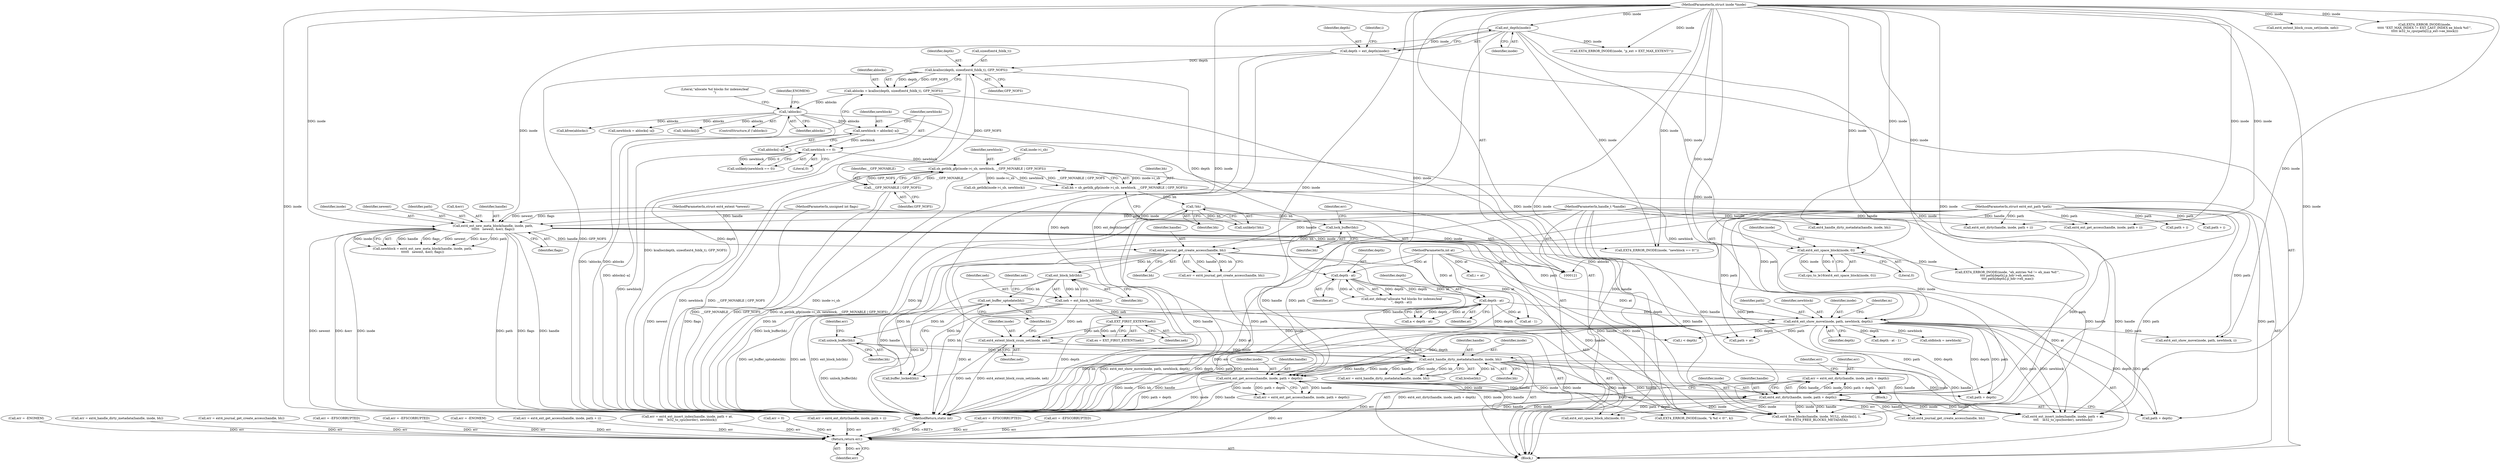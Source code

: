 digraph "0_linux_592acbf16821288ecdc4192c47e3774a4c48bb64_0@integer" {
"1000507" [label="(Call,err = ext4_ext_dirty(handle, inode, path + depth))"];
"1000509" [label="(Call,ext4_ext_dirty(handle, inode, path + depth))"];
"1000487" [label="(Call,ext4_ext_get_access(handle, inode, path + depth))"];
"1000470" [label="(Call,ext4_handle_dirty_metadata(handle, inode, bh))"];
"1000317" [label="(Call,ext4_journal_get_create_access(handle, bh))"];
"1000255" [label="(Call,ext4_ext_new_meta_block(handle, inode, path,\n\t\t\t\t\t\t   newext, &err, flags))"];
"1000122" [label="(MethodParameterIn,handle_t *handle)"];
"1000136" [label="(Call,ext_depth(inode))"];
"1000123" [label="(MethodParameterIn,struct inode *inode)"];
"1000125" [label="(MethodParameterIn,struct ext4_ext_path *path)"];
"1000126" [label="(MethodParameterIn,struct ext4_extent *newext)"];
"1000124" [label="(MethodParameterIn,unsigned int flags)"];
"1000313" [label="(Call,lock_buffer(bh))"];
"1000305" [label="(Call,!bh)"];
"1000293" [label="(Call,bh = sb_getblk_gfp(inode->i_sb, newblock, __GFP_MOVABLE | GFP_NOFS))"];
"1000295" [label="(Call,sb_getblk_gfp(inode->i_sb, newblock, __GFP_MOVABLE | GFP_NOFS))"];
"1000281" [label="(Call,newblock == 0)"];
"1000273" [label="(Call,newblock = ablocks[--a])"];
"1000231" [label="(Call,!ablocks)"];
"1000223" [label="(Call,ablocks = kcalloc(depth, sizeof(ext4_fsblk_t), GFP_NOFS))"];
"1000225" [label="(Call,kcalloc(depth, sizeof(ext4_fsblk_t), GFP_NOFS))"];
"1000134" [label="(Call,depth = ext_depth(inode))"];
"1000300" [label="(Call,__GFP_MOVABLE | GFP_NOFS)"];
"1000461" [label="(Call,ext4_extent_block_csum_set(inode, neh))"];
"1000405" [label="(Call,ext4_ext_show_move(inode, path, newblock, depth))"];
"1000337" [label="(Call,ext4_ext_space_block(inode, 0))"];
"1000247" [label="(Call,depth - at)"];
"1000238" [label="(Call,depth - at)"];
"1000127" [label="(MethodParameterIn,int at)"];
"1000323" [label="(Call,neh = ext_block_hdr(bh))"];
"1000325" [label="(Call,ext_block_hdr(bh))"];
"1000416" [label="(Call,EXT_FIRST_EXTENT(neh))"];
"1000466" [label="(Call,unlock_buffer(bh))"];
"1000464" [label="(Call,set_buffer_uptodate(bh))"];
"1000863" [label="(Return,return err;)"];
"1000258" [label="(Identifier,path)"];
"1000509" [label="(Call,ext4_ext_dirty(handle, inode, path + depth))"];
"1000759" [label="(Call,err = ext4_handle_dirty_metadata(handle, inode, bh))"];
"1000484" [label="(Block,)"];
"1000136" [label="(Call,ext_depth(inode))"];
"1000468" [label="(Call,err = ext4_handle_dirty_metadata(handle, inode, bh))"];
"1000781" [label="(Call,path + i)"];
"1000142" [label="(Identifier,i)"];
"1000408" [label="(Identifier,newblock)"];
"1000260" [label="(Call,&err)"];
"1000249" [label="(Identifier,at)"];
"1000122" [label="(MethodParameterIn,handle_t *handle)"];
"1000296" [label="(Call,inode->i_sb)"];
"1000470" [label="(Call,ext4_handle_dirty_metadata(handle, inode, bh))"];
"1000326" [label="(Identifier,bh)"];
"1000224" [label="(Identifier,ablocks)"];
"1000135" [label="(Identifier,depth)"];
"1000477" [label="(Call,brelse(bh))"];
"1000512" [label="(Call,path + depth)"];
"1000124" [label="(MethodParameterIn,unsigned int flags)"];
"1000313" [label="(Call,lock_buffer(bh))"];
"1000316" [label="(Identifier,err)"];
"1000300" [label="(Call,__GFP_MOVABLE | GFP_NOFS)"];
"1000229" [label="(Identifier,GFP_NOFS)"];
"1000319" [label="(Identifier,bh)"];
"1000226" [label="(Identifier,depth)"];
"1000295" [label="(Call,sb_getblk_gfp(inode->i_sb, newblock, __GFP_MOVABLE | GFP_NOFS))"];
"1000141" [label="(Call,i = at)"];
"1000134" [label="(Call,depth = ext_depth(inode))"];
"1000510" [label="(Identifier,handle)"];
"1000282" [label="(Identifier,newblock)"];
"1000463" [label="(Identifier,neh)"];
"1000516" [label="(Identifier,err)"];
"1000125" [label="(MethodParameterIn,struct ext4_ext_path *path)"];
"1000368" [label="(Call,EXT4_ERROR_INODE(inode, \"eh_entries %d != eh_max %d!\",\n\t\t\t\t path[depth].p_hdr->eh_entries,\n\t\t\t\t path[depth].p_hdr->eh_max))"];
"1000816" [label="(Call,path + at)"];
"1000840" [label="(Call,i < depth)"];
"1000285" [label="(Call,EXT4_ERROR_INODE(inode, \"newblock == 0!\"))"];
"1000238" [label="(Call,depth - at)"];
"1000255" [label="(Call,ext4_ext_new_meta_block(handle, inode, path,\n\t\t\t\t\t\t   newext, &err, flags))"];
"1000231" [label="(Call,!ablocks)"];
"1000472" [label="(Identifier,inode)"];
"1000223" [label="(Call,ablocks = kcalloc(depth, sizeof(ext4_fsblk_t), GFP_NOFS))"];
"1000863" [label="(Return,return err;)"];
"1000864" [label="(Identifier,err)"];
"1000507" [label="(Call,err = ext4_ext_dirty(handle, inode, path + depth))"];
"1000405" [label="(Call,ext4_ext_show_move(inode, path, newblock, depth))"];
"1000338" [label="(Identifier,inode)"];
"1000489" [label="(Identifier,inode)"];
"1000325" [label="(Call,ext_block_hdr(bh))"];
"1000323" [label="(Call,neh = ext_block_hdr(bh))"];
"1000462" [label="(Identifier,inode)"];
"1000511" [label="(Identifier,inode)"];
"1000582" [label="(Call,err = ext4_journal_get_create_access(handle, bh))"];
"1000406" [label="(Identifier,inode)"];
"1000414" [label="(Call,ex = EXT_FIRST_EXTENT(neh))"];
"1000465" [label="(Identifier,bh)"];
"1000752" [label="(Call,ext4_extent_block_csum_set(inode, neh))"];
"1000280" [label="(Call,unlikely(newblock == 0))"];
"1000245" [label="(Call,a < depth - at)"];
"1000247" [label="(Call,depth - at)"];
"1000293" [label="(Call,bh = sb_getblk_gfp(inode->i_sb, newblock, __GFP_MOVABLE | GFP_NOFS))"];
"1000253" [label="(Call,newblock = ext4_ext_new_meta_block(handle, inode, path,\n\t\t\t\t\t\t   newext, &err, flags))"];
"1000488" [label="(Identifier,handle)"];
"1000416" [label="(Call,EXT_FIRST_EXTENT(neh))"];
"1000227" [label="(Call,sizeof(ext4_fsblk_t))"];
"1000137" [label="(Identifier,inode)"];
"1000803" [label="(Call,path + i)"];
"1000531" [label="(Call,EXT4_ERROR_INODE(inode, \"k %d < 0!\", k))"];
"1000656" [label="(Call,EXT4_ERROR_INODE(inode,\n\t\t\t\t\t \"EXT_MAX_INDEX != EXT_LAST_INDEX ee_block %d!\",\n\t\t\t\t\t le32_to_cpu(path[i].p_ext->ee_block)))"];
"1000557" [label="(Call,newblock = ablocks[--a])"];
"1000847" [label="(Call,!ablocks[i])"];
"1000464" [label="(Call,set_buffer_uptodate(bh))"];
"1000469" [label="(Identifier,err)"];
"1000317" [label="(Call,ext4_journal_get_create_access(handle, bh))"];
"1000177" [label="(Call,EXT4_ERROR_INODE(inode, \"p_ext > EXT_MAX_EXTENT!\"))"];
"1000306" [label="(Identifier,bh)"];
"1000610" [label="(Call,ext4_ext_space_block_idx(inode, 0))"];
"1000236" [label="(Call,ext_debug(\"allocate %d blocks for indexes/leaf\n\", depth - at))"];
"1000466" [label="(Call,unlock_buffer(bh))"];
"1000411" [label="(Identifier,m)"];
"1000667" [label="(Call,err = -EFSCORRUPTED)"];
"1000237" [label="(Literal,\"allocate %d blocks for indexes/leaf\n\")"];
"1000473" [label="(Identifier,bh)"];
"1000700" [label="(Call,ext4_ext_show_move(inode, path, newblock, i))"];
"1000761" [label="(Call,ext4_handle_dirty_metadata(handle, inode, bh))"];
"1000565" [label="(Call,sb_getblk(inode->i_sb, newblock))"];
"1000508" [label="(Identifier,err)"];
"1000127" [label="(MethodParameterIn,int at)"];
"1000485" [label="(Call,err = ext4_ext_get_access(handle, inode, path + depth))"];
"1000800" [label="(Call,ext4_ext_dirty(handle, inode, path + i))"];
"1000283" [label="(Literal,0)"];
"1000230" [label="(ControlStructure,if (!ablocks))"];
"1000409" [label="(Identifier,depth)"];
"1000535" [label="(Call,err = -EFSCORRUPTED)"];
"1000256" [label="(Identifier,handle)"];
"1000294" [label="(Identifier,bh)"];
"1000235" [label="(Identifier,ENOMEM)"];
"1000520" [label="(Call,depth - at - 1)"];
"1000490" [label="(Call,path + depth)"];
"1000461" [label="(Call,ext4_extent_block_csum_set(inode, neh))"];
"1000407" [label="(Identifier,path)"];
"1000865" [label="(MethodReturn,static int)"];
"1000811" [label="(Call,err = ext4_ext_insert_index(handle, inode, path + at,\n\t\t\t\t    le32_to_cpu(border), newblock))"];
"1000575" [label="(Call,err = -ENOMEM)"];
"1000232" [label="(Identifier,ablocks)"];
"1000827" [label="(Call,buffer_locked(bh))"];
"1000126" [label="(MethodParameterIn,struct ext4_extent *newext)"];
"1000324" [label="(Identifier,neh)"];
"1000262" [label="(Identifier,flags)"];
"1000487" [label="(Call,ext4_ext_get_access(handle, inode, path + depth))"];
"1000339" [label="(Literal,0)"];
"1000467" [label="(Identifier,bh)"];
"1000776" [label="(Call,err = ext4_ext_get_access(handle, inode, path + i))"];
"1000155" [label="(Call,err = 0)"];
"1000128" [label="(Block,)"];
"1000273" [label="(Call,newblock = ablocks[--a])"];
"1000315" [label="(Call,err = ext4_journal_get_create_access(handle, bh))"];
"1000778" [label="(Call,ext4_ext_get_access(handle, inode, path + i))"];
"1000861" [label="(Call,kfree(ablocks))"];
"1000798" [label="(Call,err = ext4_ext_dirty(handle, inode, path + i))"];
"1000240" [label="(Identifier,at)"];
"1000302" [label="(Identifier,GFP_NOFS)"];
"1000813" [label="(Call,ext4_ext_insert_index(handle, inode, path + at,\n\t\t\t\t    le32_to_cpu(border), newblock))"];
"1000305" [label="(Call,!bh)"];
"1000318" [label="(Identifier,handle)"];
"1000288" [label="(Call,err = -EFSCORRUPTED)"];
"1000304" [label="(Call,unlikely(!bh))"];
"1000471" [label="(Identifier,handle)"];
"1000275" [label="(Call,ablocks[--a])"];
"1000852" [label="(Call,ext4_free_blocks(handle, inode, NULL, ablocks[i], 1,\n\t\t\t\t\t EXT4_FREE_BLOCKS_METADATA))"];
"1000257" [label="(Identifier,inode)"];
"1000299" [label="(Identifier,newblock)"];
"1000417" [label="(Identifier,neh)"];
"1000259" [label="(Identifier,newext)"];
"1000329" [label="(Identifier,neh)"];
"1000554" [label="(Call,oldblock = newblock)"];
"1000225" [label="(Call,kcalloc(depth, sizeof(ext4_fsblk_t), GFP_NOFS))"];
"1000336" [label="(Call,cpu_to_le16(ext4_ext_space_block(inode, 0)))"];
"1000281" [label="(Call,newblock == 0)"];
"1000301" [label="(Identifier,__GFP_MOVABLE)"];
"1000239" [label="(Identifier,depth)"];
"1000385" [label="(Call,err = -EFSCORRUPTED)"];
"1000314" [label="(Identifier,bh)"];
"1000123" [label="(MethodParameterIn,struct inode *inode)"];
"1000337" [label="(Call,ext4_ext_space_block(inode, 0))"];
"1000248" [label="(Identifier,depth)"];
"1000308" [label="(Call,err = -ENOMEM)"];
"1000522" [label="(Call,at - 1)"];
"1000584" [label="(Call,ext4_journal_get_create_access(handle, bh))"];
"1000274" [label="(Identifier,newblock)"];
"1000507" -> "1000484"  [label="AST: "];
"1000507" -> "1000509"  [label="CFG: "];
"1000508" -> "1000507"  [label="AST: "];
"1000509" -> "1000507"  [label="AST: "];
"1000516" -> "1000507"  [label="CFG: "];
"1000507" -> "1000865"  [label="DDG: ext4_ext_dirty(handle, inode, path + depth)"];
"1000507" -> "1000865"  [label="DDG: err"];
"1000509" -> "1000507"  [label="DDG: handle"];
"1000509" -> "1000507"  [label="DDG: inode"];
"1000509" -> "1000507"  [label="DDG: path + depth"];
"1000507" -> "1000863"  [label="DDG: err"];
"1000509" -> "1000512"  [label="CFG: "];
"1000510" -> "1000509"  [label="AST: "];
"1000511" -> "1000509"  [label="AST: "];
"1000512" -> "1000509"  [label="AST: "];
"1000509" -> "1000865"  [label="DDG: inode"];
"1000509" -> "1000865"  [label="DDG: path + depth"];
"1000509" -> "1000865"  [label="DDG: handle"];
"1000487" -> "1000509"  [label="DDG: handle"];
"1000487" -> "1000509"  [label="DDG: inode"];
"1000122" -> "1000509"  [label="DDG: handle"];
"1000123" -> "1000509"  [label="DDG: inode"];
"1000125" -> "1000509"  [label="DDG: path"];
"1000405" -> "1000509"  [label="DDG: path"];
"1000405" -> "1000509"  [label="DDG: depth"];
"1000509" -> "1000531"  [label="DDG: inode"];
"1000509" -> "1000584"  [label="DDG: handle"];
"1000509" -> "1000610"  [label="DDG: inode"];
"1000509" -> "1000813"  [label="DDG: handle"];
"1000509" -> "1000813"  [label="DDG: inode"];
"1000509" -> "1000852"  [label="DDG: handle"];
"1000509" -> "1000852"  [label="DDG: inode"];
"1000487" -> "1000485"  [label="AST: "];
"1000487" -> "1000490"  [label="CFG: "];
"1000488" -> "1000487"  [label="AST: "];
"1000489" -> "1000487"  [label="AST: "];
"1000490" -> "1000487"  [label="AST: "];
"1000485" -> "1000487"  [label="CFG: "];
"1000487" -> "1000865"  [label="DDG: inode"];
"1000487" -> "1000865"  [label="DDG: handle"];
"1000487" -> "1000865"  [label="DDG: path + depth"];
"1000487" -> "1000485"  [label="DDG: handle"];
"1000487" -> "1000485"  [label="DDG: inode"];
"1000487" -> "1000485"  [label="DDG: path + depth"];
"1000470" -> "1000487"  [label="DDG: handle"];
"1000470" -> "1000487"  [label="DDG: inode"];
"1000122" -> "1000487"  [label="DDG: handle"];
"1000123" -> "1000487"  [label="DDG: inode"];
"1000405" -> "1000487"  [label="DDG: path"];
"1000405" -> "1000487"  [label="DDG: depth"];
"1000125" -> "1000487"  [label="DDG: path"];
"1000487" -> "1000852"  [label="DDG: handle"];
"1000487" -> "1000852"  [label="DDG: inode"];
"1000470" -> "1000468"  [label="AST: "];
"1000470" -> "1000473"  [label="CFG: "];
"1000471" -> "1000470"  [label="AST: "];
"1000472" -> "1000470"  [label="AST: "];
"1000473" -> "1000470"  [label="AST: "];
"1000468" -> "1000470"  [label="CFG: "];
"1000470" -> "1000865"  [label="DDG: inode"];
"1000470" -> "1000865"  [label="DDG: bh"];
"1000470" -> "1000865"  [label="DDG: handle"];
"1000470" -> "1000468"  [label="DDG: handle"];
"1000470" -> "1000468"  [label="DDG: inode"];
"1000470" -> "1000468"  [label="DDG: bh"];
"1000317" -> "1000470"  [label="DDG: handle"];
"1000122" -> "1000470"  [label="DDG: handle"];
"1000461" -> "1000470"  [label="DDG: inode"];
"1000123" -> "1000470"  [label="DDG: inode"];
"1000466" -> "1000470"  [label="DDG: bh"];
"1000470" -> "1000477"  [label="DDG: bh"];
"1000470" -> "1000531"  [label="DDG: inode"];
"1000470" -> "1000584"  [label="DDG: handle"];
"1000470" -> "1000610"  [label="DDG: inode"];
"1000470" -> "1000813"  [label="DDG: handle"];
"1000470" -> "1000813"  [label="DDG: inode"];
"1000470" -> "1000827"  [label="DDG: bh"];
"1000470" -> "1000852"  [label="DDG: handle"];
"1000470" -> "1000852"  [label="DDG: inode"];
"1000317" -> "1000315"  [label="AST: "];
"1000317" -> "1000319"  [label="CFG: "];
"1000318" -> "1000317"  [label="AST: "];
"1000319" -> "1000317"  [label="AST: "];
"1000315" -> "1000317"  [label="CFG: "];
"1000317" -> "1000865"  [label="DDG: handle"];
"1000317" -> "1000865"  [label="DDG: bh"];
"1000317" -> "1000315"  [label="DDG: handle"];
"1000317" -> "1000315"  [label="DDG: bh"];
"1000255" -> "1000317"  [label="DDG: handle"];
"1000122" -> "1000317"  [label="DDG: handle"];
"1000313" -> "1000317"  [label="DDG: bh"];
"1000317" -> "1000325"  [label="DDG: bh"];
"1000317" -> "1000827"  [label="DDG: bh"];
"1000317" -> "1000852"  [label="DDG: handle"];
"1000255" -> "1000253"  [label="AST: "];
"1000255" -> "1000262"  [label="CFG: "];
"1000256" -> "1000255"  [label="AST: "];
"1000257" -> "1000255"  [label="AST: "];
"1000258" -> "1000255"  [label="AST: "];
"1000259" -> "1000255"  [label="AST: "];
"1000260" -> "1000255"  [label="AST: "];
"1000262" -> "1000255"  [label="AST: "];
"1000253" -> "1000255"  [label="CFG: "];
"1000255" -> "1000865"  [label="DDG: newext"];
"1000255" -> "1000865"  [label="DDG: &err"];
"1000255" -> "1000865"  [label="DDG: path"];
"1000255" -> "1000865"  [label="DDG: flags"];
"1000255" -> "1000865"  [label="DDG: inode"];
"1000255" -> "1000865"  [label="DDG: handle"];
"1000255" -> "1000253"  [label="DDG: handle"];
"1000255" -> "1000253"  [label="DDG: flags"];
"1000255" -> "1000253"  [label="DDG: newext"];
"1000255" -> "1000253"  [label="DDG: &err"];
"1000255" -> "1000253"  [label="DDG: path"];
"1000255" -> "1000253"  [label="DDG: inode"];
"1000122" -> "1000255"  [label="DDG: handle"];
"1000136" -> "1000255"  [label="DDG: inode"];
"1000123" -> "1000255"  [label="DDG: inode"];
"1000125" -> "1000255"  [label="DDG: path"];
"1000126" -> "1000255"  [label="DDG: newext"];
"1000124" -> "1000255"  [label="DDG: flags"];
"1000255" -> "1000285"  [label="DDG: inode"];
"1000255" -> "1000337"  [label="DDG: inode"];
"1000255" -> "1000405"  [label="DDG: path"];
"1000255" -> "1000852"  [label="DDG: handle"];
"1000255" -> "1000852"  [label="DDG: inode"];
"1000122" -> "1000121"  [label="AST: "];
"1000122" -> "1000865"  [label="DDG: handle"];
"1000122" -> "1000584"  [label="DDG: handle"];
"1000122" -> "1000761"  [label="DDG: handle"];
"1000122" -> "1000778"  [label="DDG: handle"];
"1000122" -> "1000800"  [label="DDG: handle"];
"1000122" -> "1000813"  [label="DDG: handle"];
"1000122" -> "1000852"  [label="DDG: handle"];
"1000136" -> "1000134"  [label="AST: "];
"1000136" -> "1000137"  [label="CFG: "];
"1000137" -> "1000136"  [label="AST: "];
"1000134" -> "1000136"  [label="CFG: "];
"1000136" -> "1000865"  [label="DDG: inode"];
"1000136" -> "1000134"  [label="DDG: inode"];
"1000123" -> "1000136"  [label="DDG: inode"];
"1000136" -> "1000177"  [label="DDG: inode"];
"1000136" -> "1000285"  [label="DDG: inode"];
"1000136" -> "1000337"  [label="DDG: inode"];
"1000136" -> "1000852"  [label="DDG: inode"];
"1000123" -> "1000121"  [label="AST: "];
"1000123" -> "1000865"  [label="DDG: inode"];
"1000123" -> "1000177"  [label="DDG: inode"];
"1000123" -> "1000285"  [label="DDG: inode"];
"1000123" -> "1000337"  [label="DDG: inode"];
"1000123" -> "1000368"  [label="DDG: inode"];
"1000123" -> "1000405"  [label="DDG: inode"];
"1000123" -> "1000461"  [label="DDG: inode"];
"1000123" -> "1000531"  [label="DDG: inode"];
"1000123" -> "1000610"  [label="DDG: inode"];
"1000123" -> "1000656"  [label="DDG: inode"];
"1000123" -> "1000700"  [label="DDG: inode"];
"1000123" -> "1000752"  [label="DDG: inode"];
"1000123" -> "1000761"  [label="DDG: inode"];
"1000123" -> "1000778"  [label="DDG: inode"];
"1000123" -> "1000800"  [label="DDG: inode"];
"1000123" -> "1000813"  [label="DDG: inode"];
"1000123" -> "1000852"  [label="DDG: inode"];
"1000125" -> "1000121"  [label="AST: "];
"1000125" -> "1000865"  [label="DDG: path"];
"1000125" -> "1000405"  [label="DDG: path"];
"1000125" -> "1000490"  [label="DDG: path"];
"1000125" -> "1000512"  [label="DDG: path"];
"1000125" -> "1000700"  [label="DDG: path"];
"1000125" -> "1000778"  [label="DDG: path"];
"1000125" -> "1000781"  [label="DDG: path"];
"1000125" -> "1000800"  [label="DDG: path"];
"1000125" -> "1000803"  [label="DDG: path"];
"1000125" -> "1000813"  [label="DDG: path"];
"1000125" -> "1000816"  [label="DDG: path"];
"1000126" -> "1000121"  [label="AST: "];
"1000126" -> "1000865"  [label="DDG: newext"];
"1000124" -> "1000121"  [label="AST: "];
"1000124" -> "1000865"  [label="DDG: flags"];
"1000313" -> "1000128"  [label="AST: "];
"1000313" -> "1000314"  [label="CFG: "];
"1000314" -> "1000313"  [label="AST: "];
"1000316" -> "1000313"  [label="CFG: "];
"1000313" -> "1000865"  [label="DDG: lock_buffer(bh)"];
"1000305" -> "1000313"  [label="DDG: bh"];
"1000305" -> "1000304"  [label="AST: "];
"1000305" -> "1000306"  [label="CFG: "];
"1000306" -> "1000305"  [label="AST: "];
"1000304" -> "1000305"  [label="CFG: "];
"1000305" -> "1000865"  [label="DDG: bh"];
"1000305" -> "1000304"  [label="DDG: bh"];
"1000293" -> "1000305"  [label="DDG: bh"];
"1000305" -> "1000827"  [label="DDG: bh"];
"1000293" -> "1000128"  [label="AST: "];
"1000293" -> "1000295"  [label="CFG: "];
"1000294" -> "1000293"  [label="AST: "];
"1000295" -> "1000293"  [label="AST: "];
"1000306" -> "1000293"  [label="CFG: "];
"1000293" -> "1000865"  [label="DDG: sb_getblk_gfp(inode->i_sb, newblock, __GFP_MOVABLE | GFP_NOFS)"];
"1000295" -> "1000293"  [label="DDG: inode->i_sb"];
"1000295" -> "1000293"  [label="DDG: newblock"];
"1000295" -> "1000293"  [label="DDG: __GFP_MOVABLE | GFP_NOFS"];
"1000295" -> "1000300"  [label="CFG: "];
"1000296" -> "1000295"  [label="AST: "];
"1000299" -> "1000295"  [label="AST: "];
"1000300" -> "1000295"  [label="AST: "];
"1000295" -> "1000865"  [label="DDG: inode->i_sb"];
"1000295" -> "1000865"  [label="DDG: newblock"];
"1000295" -> "1000865"  [label="DDG: __GFP_MOVABLE | GFP_NOFS"];
"1000281" -> "1000295"  [label="DDG: newblock"];
"1000300" -> "1000295"  [label="DDG: __GFP_MOVABLE"];
"1000300" -> "1000295"  [label="DDG: GFP_NOFS"];
"1000295" -> "1000405"  [label="DDG: newblock"];
"1000295" -> "1000565"  [label="DDG: inode->i_sb"];
"1000281" -> "1000280"  [label="AST: "];
"1000281" -> "1000283"  [label="CFG: "];
"1000282" -> "1000281"  [label="AST: "];
"1000283" -> "1000281"  [label="AST: "];
"1000280" -> "1000281"  [label="CFG: "];
"1000281" -> "1000865"  [label="DDG: newblock"];
"1000281" -> "1000280"  [label="DDG: newblock"];
"1000281" -> "1000280"  [label="DDG: 0"];
"1000273" -> "1000281"  [label="DDG: newblock"];
"1000273" -> "1000128"  [label="AST: "];
"1000273" -> "1000275"  [label="CFG: "];
"1000274" -> "1000273"  [label="AST: "];
"1000275" -> "1000273"  [label="AST: "];
"1000282" -> "1000273"  [label="CFG: "];
"1000273" -> "1000865"  [label="DDG: ablocks[--a]"];
"1000231" -> "1000273"  [label="DDG: ablocks"];
"1000231" -> "1000230"  [label="AST: "];
"1000231" -> "1000232"  [label="CFG: "];
"1000232" -> "1000231"  [label="AST: "];
"1000235" -> "1000231"  [label="CFG: "];
"1000237" -> "1000231"  [label="CFG: "];
"1000231" -> "1000865"  [label="DDG: !ablocks"];
"1000231" -> "1000865"  [label="DDG: ablocks"];
"1000223" -> "1000231"  [label="DDG: ablocks"];
"1000231" -> "1000557"  [label="DDG: ablocks"];
"1000231" -> "1000847"  [label="DDG: ablocks"];
"1000231" -> "1000852"  [label="DDG: ablocks"];
"1000231" -> "1000861"  [label="DDG: ablocks"];
"1000223" -> "1000128"  [label="AST: "];
"1000223" -> "1000225"  [label="CFG: "];
"1000224" -> "1000223"  [label="AST: "];
"1000225" -> "1000223"  [label="AST: "];
"1000232" -> "1000223"  [label="CFG: "];
"1000223" -> "1000865"  [label="DDG: kcalloc(depth, sizeof(ext4_fsblk_t), GFP_NOFS)"];
"1000225" -> "1000223"  [label="DDG: depth"];
"1000225" -> "1000223"  [label="DDG: GFP_NOFS"];
"1000225" -> "1000229"  [label="CFG: "];
"1000226" -> "1000225"  [label="AST: "];
"1000227" -> "1000225"  [label="AST: "];
"1000229" -> "1000225"  [label="AST: "];
"1000225" -> "1000865"  [label="DDG: depth"];
"1000225" -> "1000865"  [label="DDG: GFP_NOFS"];
"1000134" -> "1000225"  [label="DDG: depth"];
"1000225" -> "1000238"  [label="DDG: depth"];
"1000225" -> "1000300"  [label="DDG: GFP_NOFS"];
"1000134" -> "1000128"  [label="AST: "];
"1000135" -> "1000134"  [label="AST: "];
"1000142" -> "1000134"  [label="CFG: "];
"1000134" -> "1000865"  [label="DDG: depth"];
"1000134" -> "1000865"  [label="DDG: ext_depth(inode)"];
"1000300" -> "1000302"  [label="CFG: "];
"1000301" -> "1000300"  [label="AST: "];
"1000302" -> "1000300"  [label="AST: "];
"1000300" -> "1000865"  [label="DDG: __GFP_MOVABLE"];
"1000300" -> "1000865"  [label="DDG: GFP_NOFS"];
"1000461" -> "1000128"  [label="AST: "];
"1000461" -> "1000463"  [label="CFG: "];
"1000462" -> "1000461"  [label="AST: "];
"1000463" -> "1000461"  [label="AST: "];
"1000465" -> "1000461"  [label="CFG: "];
"1000461" -> "1000865"  [label="DDG: ext4_extent_block_csum_set(inode, neh)"];
"1000461" -> "1000865"  [label="DDG: neh"];
"1000405" -> "1000461"  [label="DDG: inode"];
"1000323" -> "1000461"  [label="DDG: neh"];
"1000416" -> "1000461"  [label="DDG: neh"];
"1000405" -> "1000128"  [label="AST: "];
"1000405" -> "1000409"  [label="CFG: "];
"1000406" -> "1000405"  [label="AST: "];
"1000407" -> "1000405"  [label="AST: "];
"1000408" -> "1000405"  [label="AST: "];
"1000409" -> "1000405"  [label="AST: "];
"1000411" -> "1000405"  [label="CFG: "];
"1000405" -> "1000865"  [label="DDG: ext4_ext_show_move(inode, path, newblock, depth)"];
"1000405" -> "1000865"  [label="DDG: depth"];
"1000405" -> "1000865"  [label="DDG: path"];
"1000405" -> "1000865"  [label="DDG: newblock"];
"1000337" -> "1000405"  [label="DDG: inode"];
"1000247" -> "1000405"  [label="DDG: depth"];
"1000405" -> "1000490"  [label="DDG: path"];
"1000405" -> "1000490"  [label="DDG: depth"];
"1000405" -> "1000512"  [label="DDG: path"];
"1000405" -> "1000512"  [label="DDG: depth"];
"1000405" -> "1000520"  [label="DDG: depth"];
"1000405" -> "1000554"  [label="DDG: newblock"];
"1000405" -> "1000700"  [label="DDG: path"];
"1000405" -> "1000813"  [label="DDG: path"];
"1000405" -> "1000813"  [label="DDG: newblock"];
"1000405" -> "1000816"  [label="DDG: path"];
"1000405" -> "1000840"  [label="DDG: depth"];
"1000337" -> "1000336"  [label="AST: "];
"1000337" -> "1000339"  [label="CFG: "];
"1000338" -> "1000337"  [label="AST: "];
"1000339" -> "1000337"  [label="AST: "];
"1000336" -> "1000337"  [label="CFG: "];
"1000337" -> "1000336"  [label="DDG: inode"];
"1000337" -> "1000336"  [label="DDG: 0"];
"1000337" -> "1000368"  [label="DDG: inode"];
"1000247" -> "1000245"  [label="AST: "];
"1000247" -> "1000249"  [label="CFG: "];
"1000248" -> "1000247"  [label="AST: "];
"1000249" -> "1000247"  [label="AST: "];
"1000245" -> "1000247"  [label="CFG: "];
"1000247" -> "1000865"  [label="DDG: depth"];
"1000247" -> "1000865"  [label="DDG: at"];
"1000247" -> "1000245"  [label="DDG: depth"];
"1000247" -> "1000245"  [label="DDG: at"];
"1000238" -> "1000247"  [label="DDG: depth"];
"1000238" -> "1000247"  [label="DDG: at"];
"1000127" -> "1000247"  [label="DDG: at"];
"1000247" -> "1000522"  [label="DDG: at"];
"1000247" -> "1000840"  [label="DDG: depth"];
"1000238" -> "1000236"  [label="AST: "];
"1000238" -> "1000240"  [label="CFG: "];
"1000239" -> "1000238"  [label="AST: "];
"1000240" -> "1000238"  [label="AST: "];
"1000236" -> "1000238"  [label="CFG: "];
"1000238" -> "1000236"  [label="DDG: depth"];
"1000238" -> "1000236"  [label="DDG: at"];
"1000127" -> "1000238"  [label="DDG: at"];
"1000127" -> "1000121"  [label="AST: "];
"1000127" -> "1000865"  [label="DDG: at"];
"1000127" -> "1000141"  [label="DDG: at"];
"1000127" -> "1000522"  [label="DDG: at"];
"1000127" -> "1000813"  [label="DDG: at"];
"1000127" -> "1000816"  [label="DDG: at"];
"1000323" -> "1000128"  [label="AST: "];
"1000323" -> "1000325"  [label="CFG: "];
"1000324" -> "1000323"  [label="AST: "];
"1000325" -> "1000323"  [label="AST: "];
"1000329" -> "1000323"  [label="CFG: "];
"1000323" -> "1000865"  [label="DDG: neh"];
"1000323" -> "1000865"  [label="DDG: ext_block_hdr(bh)"];
"1000325" -> "1000323"  [label="DDG: bh"];
"1000323" -> "1000416"  [label="DDG: neh"];
"1000325" -> "1000326"  [label="CFG: "];
"1000326" -> "1000325"  [label="AST: "];
"1000325" -> "1000865"  [label="DDG: bh"];
"1000325" -> "1000464"  [label="DDG: bh"];
"1000325" -> "1000827"  [label="DDG: bh"];
"1000416" -> "1000414"  [label="AST: "];
"1000416" -> "1000417"  [label="CFG: "];
"1000417" -> "1000416"  [label="AST: "];
"1000414" -> "1000416"  [label="CFG: "];
"1000416" -> "1000414"  [label="DDG: neh"];
"1000466" -> "1000128"  [label="AST: "];
"1000466" -> "1000467"  [label="CFG: "];
"1000467" -> "1000466"  [label="AST: "];
"1000469" -> "1000466"  [label="CFG: "];
"1000466" -> "1000865"  [label="DDG: unlock_buffer(bh)"];
"1000464" -> "1000466"  [label="DDG: bh"];
"1000464" -> "1000128"  [label="AST: "];
"1000464" -> "1000465"  [label="CFG: "];
"1000465" -> "1000464"  [label="AST: "];
"1000467" -> "1000464"  [label="CFG: "];
"1000464" -> "1000865"  [label="DDG: set_buffer_uptodate(bh)"];
"1000863" -> "1000128"  [label="AST: "];
"1000863" -> "1000864"  [label="CFG: "];
"1000864" -> "1000863"  [label="AST: "];
"1000865" -> "1000863"  [label="CFG: "];
"1000863" -> "1000865"  [label="DDG: <RET>"];
"1000864" -> "1000863"  [label="DDG: err"];
"1000667" -> "1000863"  [label="DDG: err"];
"1000582" -> "1000863"  [label="DDG: err"];
"1000315" -> "1000863"  [label="DDG: err"];
"1000759" -> "1000863"  [label="DDG: err"];
"1000776" -> "1000863"  [label="DDG: err"];
"1000798" -> "1000863"  [label="DDG: err"];
"1000468" -> "1000863"  [label="DDG: err"];
"1000575" -> "1000863"  [label="DDG: err"];
"1000811" -> "1000863"  [label="DDG: err"];
"1000308" -> "1000863"  [label="DDG: err"];
"1000485" -> "1000863"  [label="DDG: err"];
"1000288" -> "1000863"  [label="DDG: err"];
"1000535" -> "1000863"  [label="DDG: err"];
"1000155" -> "1000863"  [label="DDG: err"];
"1000385" -> "1000863"  [label="DDG: err"];
}
